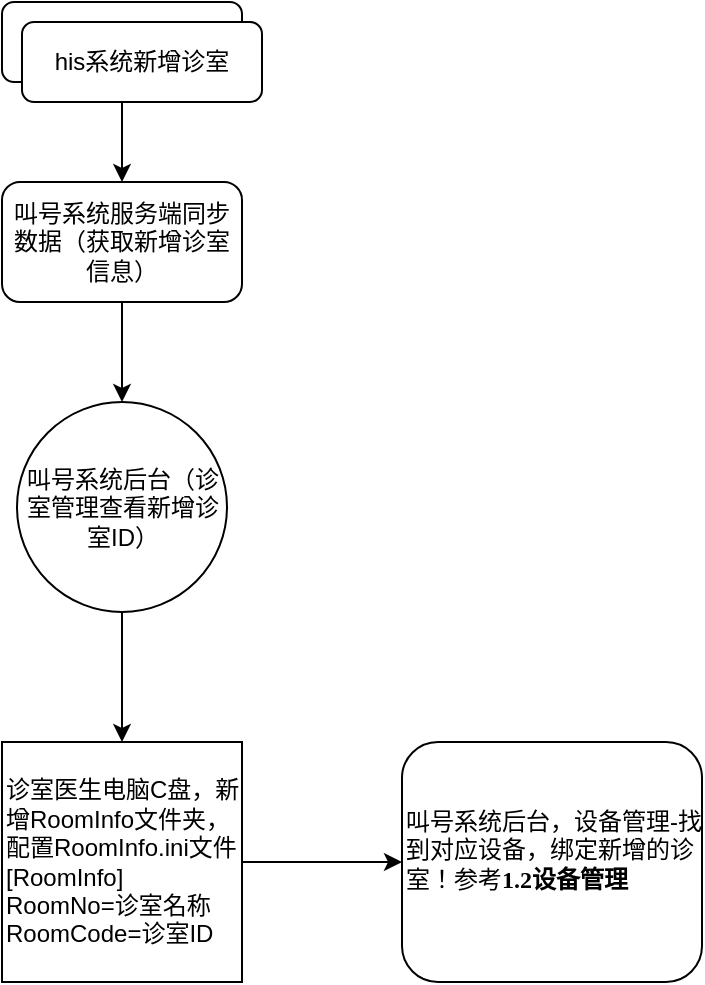 <mxfile version="20.8.15" type="github">
  <diagram id="C5RBs43oDa-KdzZeNtuy" name="Page-1">
    <mxGraphModel dx="880" dy="452" grid="1" gridSize="10" guides="1" tooltips="1" connect="1" arrows="1" fold="1" page="1" pageScale="1" pageWidth="827" pageHeight="1169" math="0" shadow="0">
      <root>
        <mxCell id="WIyWlLk6GJQsqaUBKTNV-0" />
        <mxCell id="WIyWlLk6GJQsqaUBKTNV-1" parent="WIyWlLk6GJQsqaUBKTNV-0" />
        <mxCell id="WIyWlLk6GJQsqaUBKTNV-3" value="his系统新增诊室" style="rounded=1;whiteSpace=wrap;html=1;fontSize=12;glass=0;strokeWidth=1;shadow=0;" parent="WIyWlLk6GJQsqaUBKTNV-1" vertex="1">
          <mxGeometry x="250" y="30" width="120" height="40" as="geometry" />
        </mxCell>
        <mxCell id="QHJWZvKboaXbbR8jyPAq-1" value="" style="endArrow=classic;html=1;rounded=0;exitX=0.5;exitY=1;exitDx=0;exitDy=0;" parent="WIyWlLk6GJQsqaUBKTNV-1" source="WIyWlLk6GJQsqaUBKTNV-3" edge="1">
          <mxGeometry width="50" height="50" relative="1" as="geometry">
            <mxPoint x="380" y="200" as="sourcePoint" />
            <mxPoint x="310" y="120" as="targetPoint" />
          </mxGeometry>
        </mxCell>
        <mxCell id="QHJWZvKboaXbbR8jyPAq-2" value="叫号系统服务端同步数据（获取新增诊室信息）" style="rounded=1;whiteSpace=wrap;html=1;" parent="WIyWlLk6GJQsqaUBKTNV-1" vertex="1">
          <mxGeometry x="250" y="120" width="120" height="60" as="geometry" />
        </mxCell>
        <mxCell id="QHJWZvKboaXbbR8jyPAq-3" value="" style="endArrow=classic;html=1;rounded=0;exitX=0.5;exitY=1;exitDx=0;exitDy=0;" parent="WIyWlLk6GJQsqaUBKTNV-1" source="QHJWZvKboaXbbR8jyPAq-2" target="QHJWZvKboaXbbR8jyPAq-5" edge="1">
          <mxGeometry width="50" height="50" relative="1" as="geometry">
            <mxPoint x="380" y="280" as="sourcePoint" />
            <mxPoint x="310" y="270" as="targetPoint" />
          </mxGeometry>
        </mxCell>
        <mxCell id="QHJWZvKboaXbbR8jyPAq-5" value="叫号系统后台（诊室管理查看新增诊室ID）" style="ellipse;whiteSpace=wrap;html=1;aspect=fixed;" parent="WIyWlLk6GJQsqaUBKTNV-1" vertex="1">
          <mxGeometry x="257.5" y="230" width="105" height="105" as="geometry" />
        </mxCell>
        <mxCell id="QHJWZvKboaXbbR8jyPAq-6" value="诊室医生电脑C盘，新增RoomInfo文件夹，配置RoomInfo.ini文件&lt;br&gt;&lt;div&gt;[RoomInfo]&lt;/div&gt;&lt;div&gt;RoomNo=诊室名称&lt;/div&gt;&lt;div&gt;RoomCode=诊室ID&lt;/div&gt;" style="whiteSpace=wrap;html=1;aspect=fixed;align=left;" parent="WIyWlLk6GJQsqaUBKTNV-1" vertex="1">
          <mxGeometry x="250" y="400" width="120" height="120" as="geometry" />
        </mxCell>
        <mxCell id="QHJWZvKboaXbbR8jyPAq-8" value="" style="endArrow=classic;html=1;rounded=0;exitX=0.5;exitY=1;exitDx=0;exitDy=0;entryX=0.5;entryY=0;entryDx=0;entryDy=0;" parent="WIyWlLk6GJQsqaUBKTNV-1" source="QHJWZvKboaXbbR8jyPAq-5" target="QHJWZvKboaXbbR8jyPAq-6" edge="1">
          <mxGeometry width="50" height="50" relative="1" as="geometry">
            <mxPoint x="380" y="460" as="sourcePoint" />
            <mxPoint x="430" y="410" as="targetPoint" />
          </mxGeometry>
        </mxCell>
        <mxCell id="G7xzL4WtUiLj3GKghIwT-1" value="" style="endArrow=classic;html=1;rounded=0;exitX=1;exitY=0.5;exitDx=0;exitDy=0;" parent="WIyWlLk6GJQsqaUBKTNV-1" source="QHJWZvKboaXbbR8jyPAq-6" edge="1">
          <mxGeometry width="50" height="50" relative="1" as="geometry">
            <mxPoint x="380" y="550" as="sourcePoint" />
            <mxPoint x="450" y="460" as="targetPoint" />
            <Array as="points">
              <mxPoint x="450" y="460" />
            </Array>
          </mxGeometry>
        </mxCell>
        <mxCell id="G7xzL4WtUiLj3GKghIwT-2" value="叫号系统后台，设备管理-找到对应设备，绑定新增的诊室！参考&lt;b style=&quot;background-color: initial;&quot;&gt;&lt;span style=&quot;mso-spacerun:&#39;yes&#39;;font-family:黑体;mso-ascii-font-family:&#39;Arial Black&#39;;&lt;br/&gt;mso-hansi-font-family:&#39;Arial Black&#39;;mso-bidi-font-family:&#39;Times New Roman&#39;;mso-ansi-font-weight:bold;&lt;br/&gt;font-size:11.0pt;mso-font-kerning:1.0pt;&quot;&gt;&lt;font face=&quot;Arial Black&quot;&gt;1.2&lt;/font&gt;&lt;font face=&quot;黑体&quot;&gt;设备管理&lt;/font&gt;&lt;/span&gt;&lt;/b&gt;&lt;p class=&quot;15&quot;&gt;&lt;b&gt;&lt;span style=&quot;mso-spacerun:&#39;yes&#39;;font-family:黑体;mso-ascii-font-family:&#39;Arial Black&#39;;&lt;br/&gt;mso-hansi-font-family:&#39;Arial Black&#39;;mso-bidi-font-family:&#39;Times New Roman&#39;;mso-ansi-font-weight:bold;&lt;br/&gt;font-size:11.0pt;mso-font-kerning:1.0pt;&quot;&gt;&lt;/span&gt;&lt;/b&gt;&lt;/p&gt;" style="rounded=1;whiteSpace=wrap;html=1;align=left;" parent="WIyWlLk6GJQsqaUBKTNV-1" vertex="1">
          <mxGeometry x="450" y="400" width="150" height="120" as="geometry" />
        </mxCell>
        <mxCell id="S4UypmrDm1dBJgWFIcm2-0" value="his系统新增诊室" style="rounded=1;whiteSpace=wrap;html=1;fontSize=12;glass=0;strokeWidth=1;shadow=0;" vertex="1" parent="WIyWlLk6GJQsqaUBKTNV-1">
          <mxGeometry x="260" y="40" width="120" height="40" as="geometry" />
        </mxCell>
      </root>
    </mxGraphModel>
  </diagram>
</mxfile>
